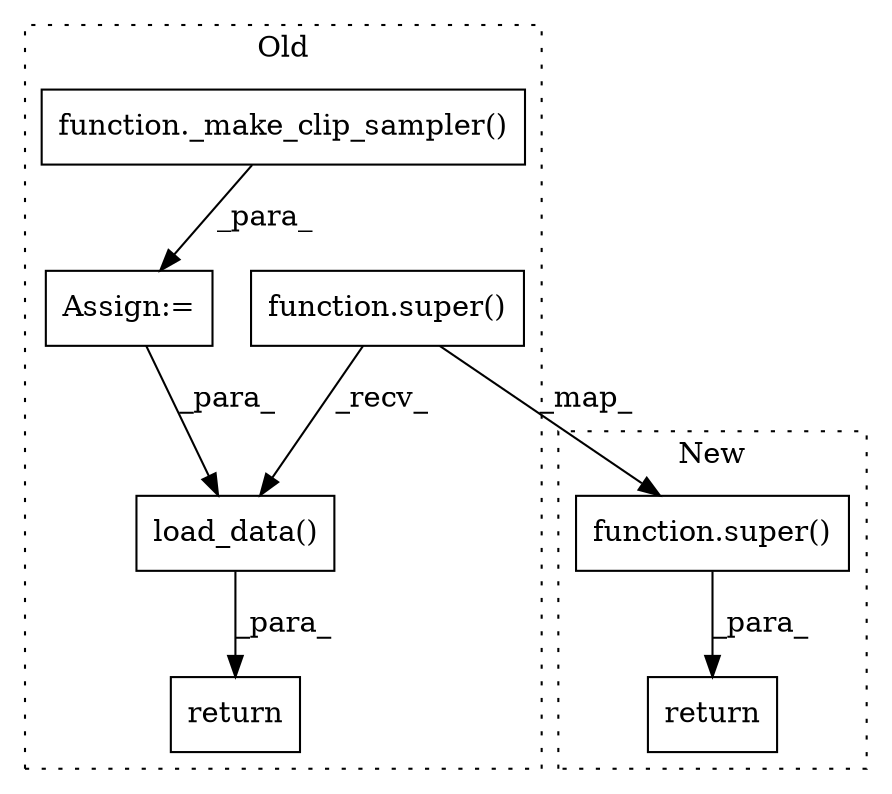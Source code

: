 digraph G {
subgraph cluster0 {
1 [label="function._make_clip_sampler()" a="75" s="8571,8638" l="19,1" shape="box"];
3 [label="load_data()" a="75" s="8775,8800" l="18,1" shape="box"];
4 [label="function.super()" a="75" s="8775" l="7" shape="box"];
6 [label="Assign:=" a="68" s="8473" l="3" shape="box"];
7 [label="return" a="93" s="8768" l="7" shape="box"];
label = "Old";
style="dotted";
}
subgraph cluster1 {
2 [label="return" a="93" s="8246" l="7" shape="box"];
5 [label="function.super()" a="75" s="8253" l="7" shape="box"];
label = "New";
style="dotted";
}
1 -> 6 [label="_para_"];
3 -> 7 [label="_para_"];
4 -> 5 [label="_map_"];
4 -> 3 [label="_recv_"];
5 -> 2 [label="_para_"];
6 -> 3 [label="_para_"];
}